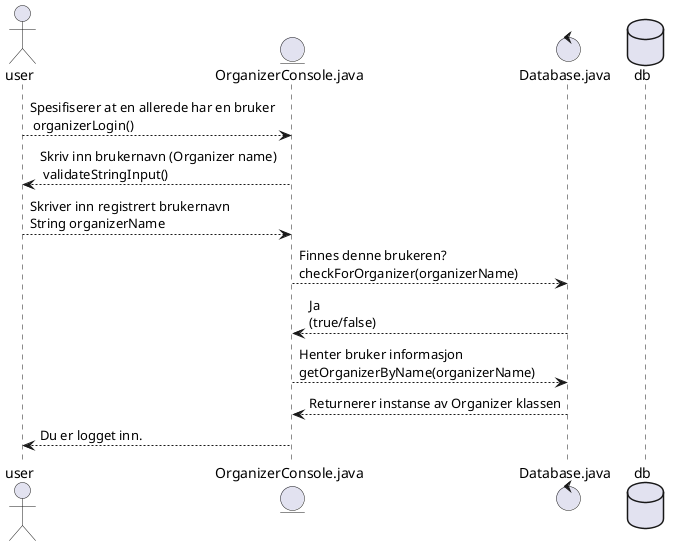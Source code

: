 @startuml

actor user
entity OrganizerConsole.java as SEAT
control Database.java as data
database db


user --> SEAT: Spesifiserer at en allerede har en bruker\n organizerLogin()
user <-- SEAT: Skriv inn brukernavn (Organizer name)\n validateStringInput()
user --> SEAT: Skriver inn registrert brukernavn\nString organizerName
SEAT --> data: Finnes denne brukeren?\ncheckForOrganizer(organizerName)
SEAT <-- data: Ja\n(true/false)
SEAT --> data: Henter bruker informasjon\ngetOrganizerByName(organizerName)
SEAT <-- data: Returnerer instanse av Organizer klassen
user <-- SEAT: Du er logget inn.


'user <-- SEAT: Skriv passord
'user --> SEAT: Passord (drossap)
'SEAT --> db: Stemmer dette passordet?
'SEAT <-- db: Ja

@enduml